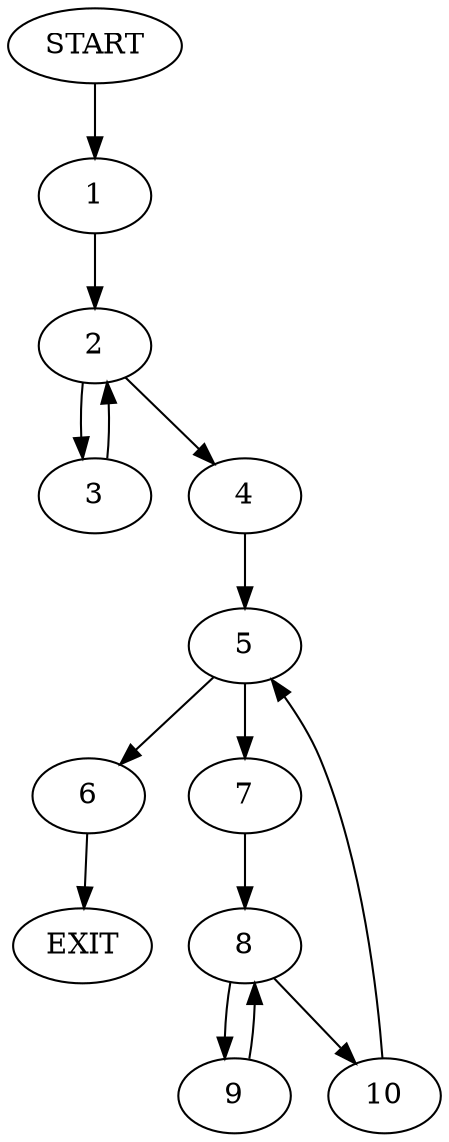 digraph {
0 [label="START"]
11 [label="EXIT"]
0 -> 1
1 -> 2
2 -> 3
2 -> 4
3 -> 2
4 -> 5
5 -> 6
5 -> 7
6 -> 11
7 -> 8
8 -> 9
8 -> 10
10 -> 5
9 -> 8
}
